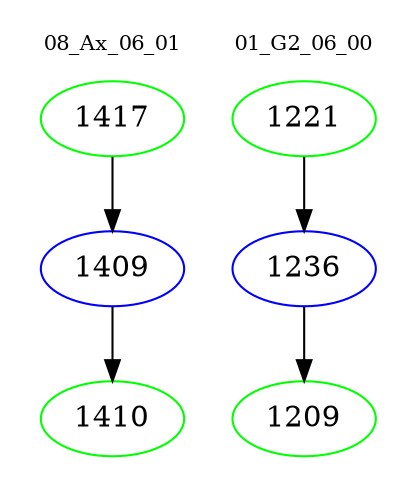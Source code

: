 digraph{
subgraph cluster_0 {
color = white
label = "08_Ax_06_01";
fontsize=10;
T0_1417 [label="1417", color="green"]
T0_1417 -> T0_1409 [color="black"]
T0_1409 [label="1409", color="blue"]
T0_1409 -> T0_1410 [color="black"]
T0_1410 [label="1410", color="green"]
}
subgraph cluster_1 {
color = white
label = "01_G2_06_00";
fontsize=10;
T1_1221 [label="1221", color="green"]
T1_1221 -> T1_1236 [color="black"]
T1_1236 [label="1236", color="blue"]
T1_1236 -> T1_1209 [color="black"]
T1_1209 [label="1209", color="green"]
}
}
